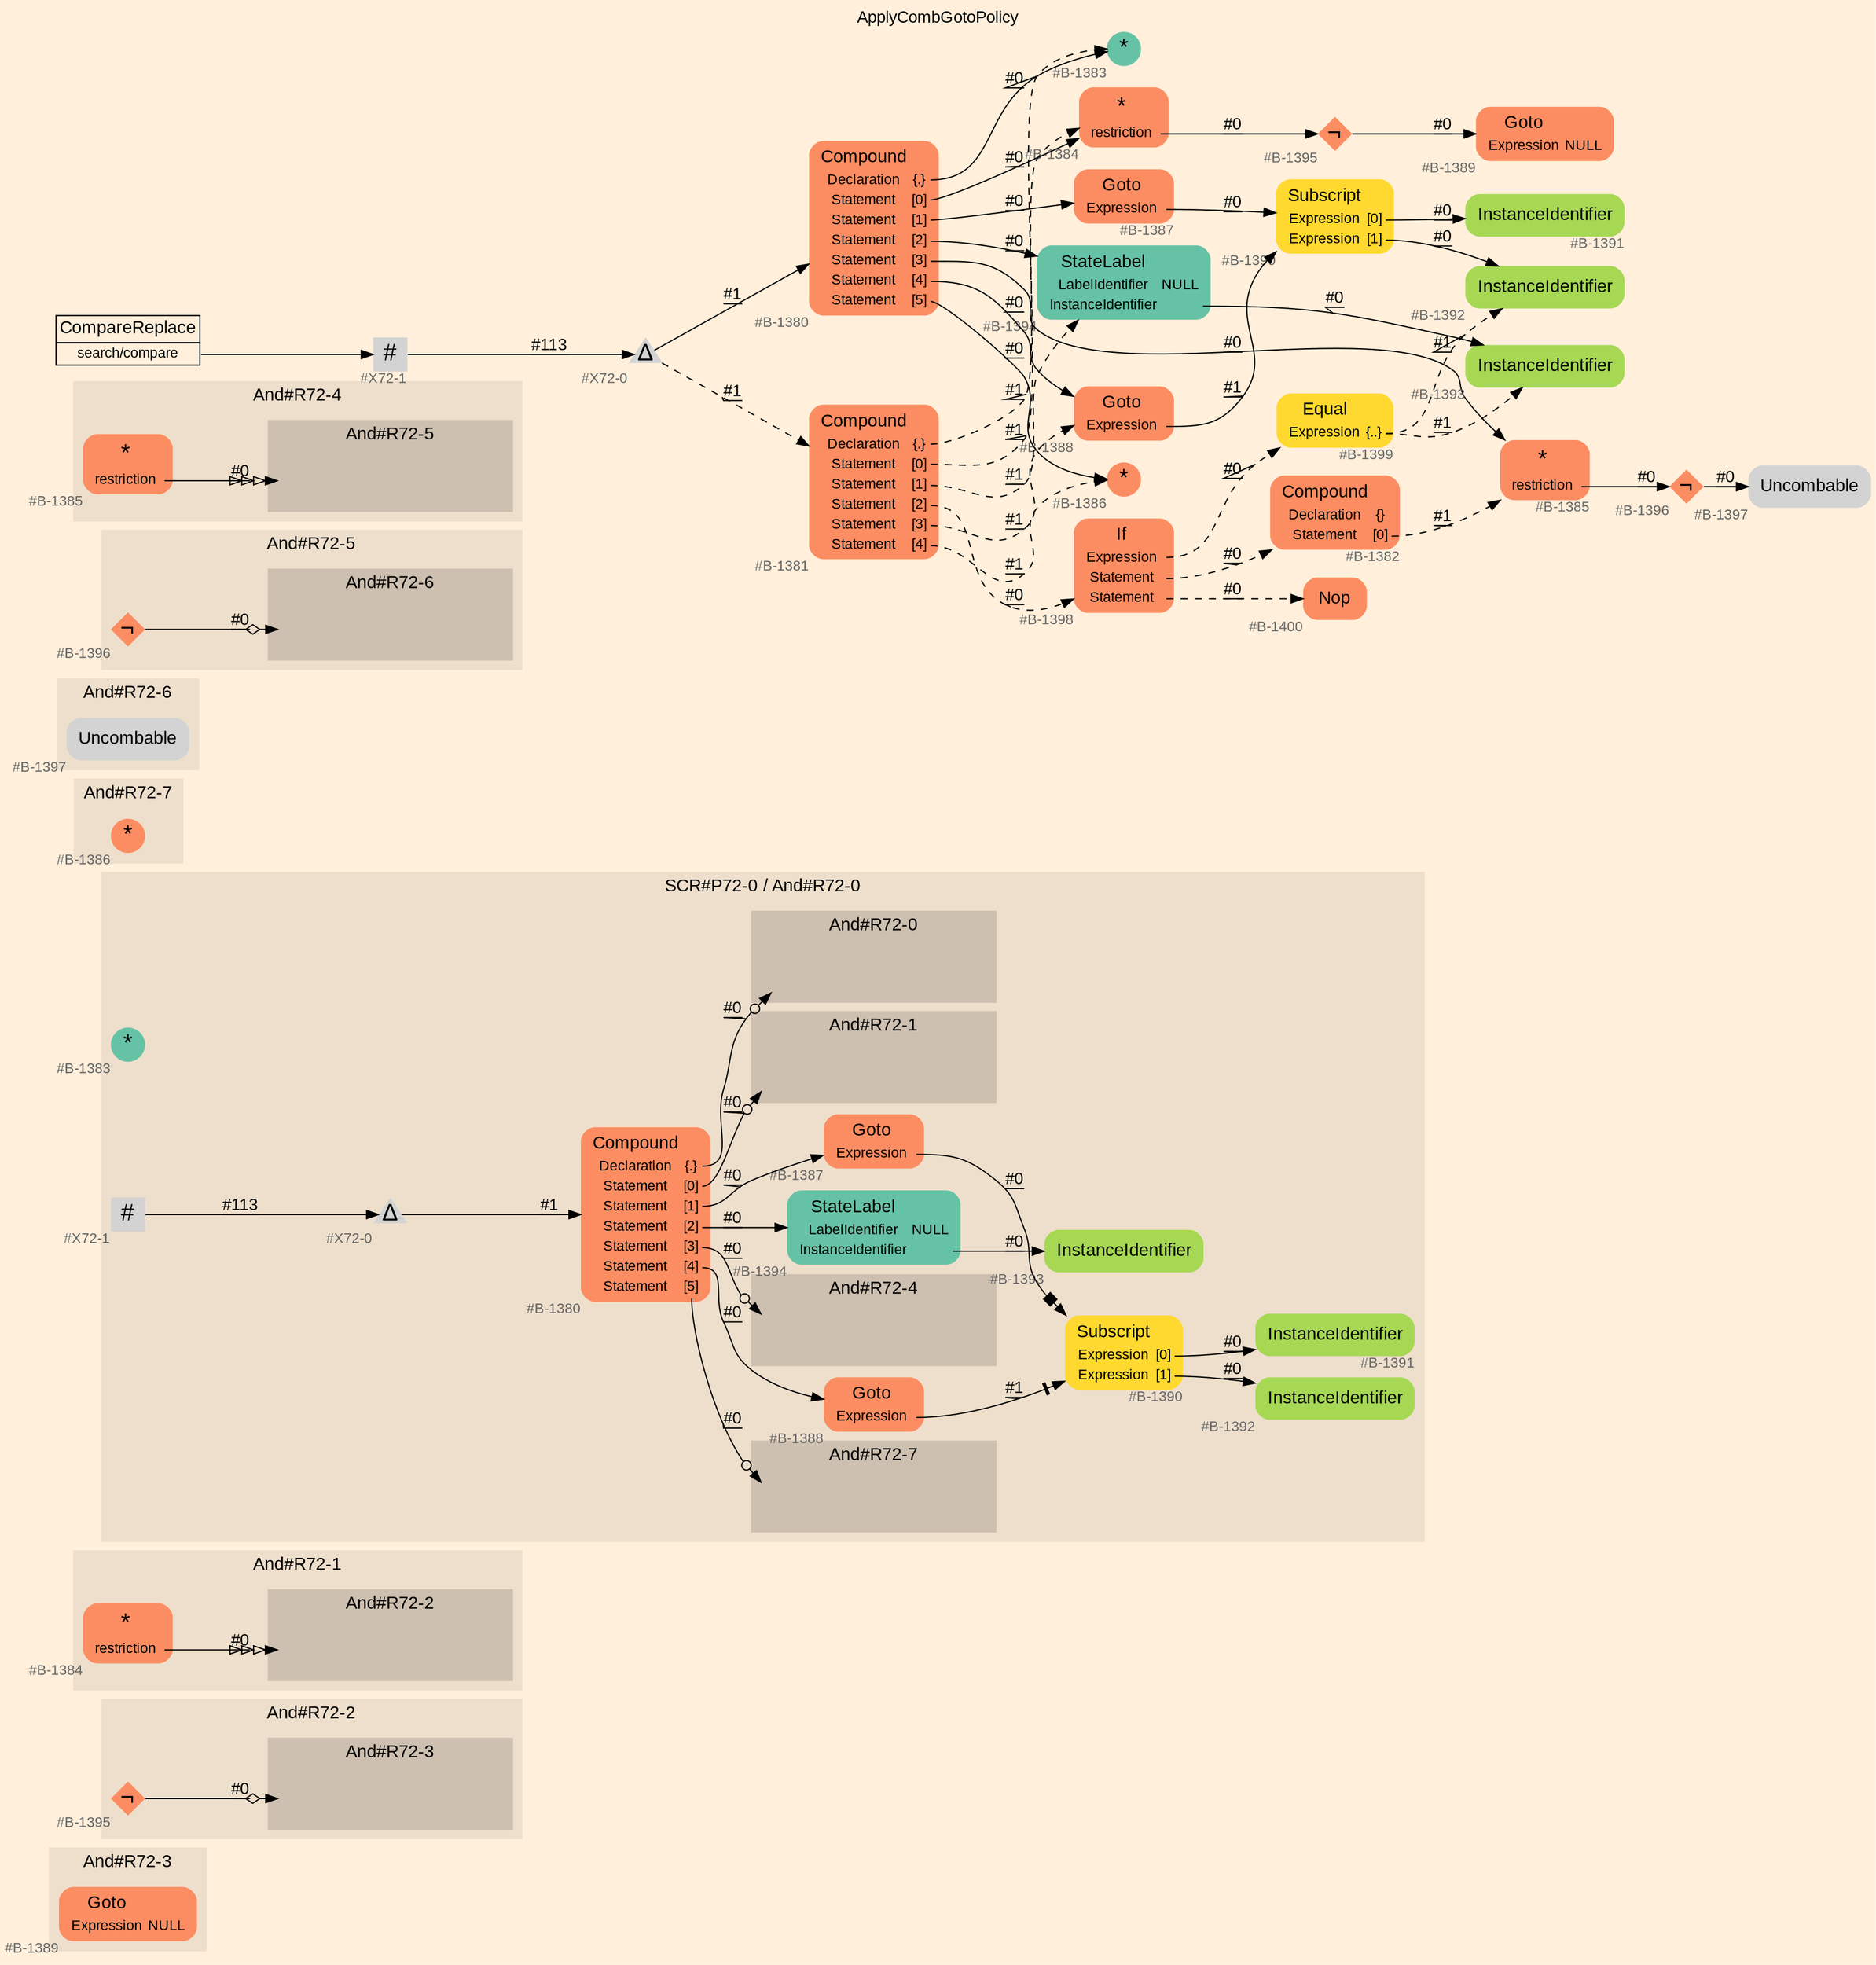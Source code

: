 digraph "ApplyCombGotoPolicy" {
label = "ApplyCombGotoPolicy"
labelloc = t
graph [
    rankdir = "LR"
    ranksep = 0.3
    bgcolor = antiquewhite1
    color = black
    fontcolor = black
    fontname = "Arial"
];
node [
    fontname = "Arial"
];
edge [
    fontname = "Arial"
];

// -------------------- figure And#R72-3 --------------------
// -------- region And#R72-3 ----------
subgraph "clusterAnd#R72-3" {
    label = "And#R72-3"
    style = "filled"
    color = antiquewhite2
    fontsize = "15"
    // -------- block And#R72-3/#B-1389 ----------
    "And#R72-3/#B-1389" [
        fillcolor = "/set28/2"
        xlabel = "#B-1389"
        fontsize = "12"
        fontcolor = grey40
        shape = "plaintext"
        label = <<TABLE BORDER="0" CELLBORDER="0" CELLSPACING="0">
         <TR><TD><FONT COLOR="black" POINT-SIZE="15">Goto</FONT></TD></TR>
         <TR><TD><FONT COLOR="black" POINT-SIZE="12">Expression</FONT></TD><TD PORT="port0"><FONT COLOR="black" POINT-SIZE="12">NULL</FONT></TD></TR>
        </TABLE>>
        style = "rounded,filled"
    ];
    
}


// -------------------- figure And#R72-2 --------------------
// -------- region And#R72-2 ----------
subgraph "clusterAnd#R72-2" {
    label = "And#R72-2"
    style = "filled"
    color = antiquewhite2
    fontsize = "15"
    // -------- block And#R72-2/#B-1395 ----------
    "And#R72-2/#B-1395" [
        fillcolor = "/set28/2"
        xlabel = "#B-1395"
        fontsize = "12"
        fontcolor = grey40
        shape = "diamond"
        label = <<FONT COLOR="black" POINT-SIZE="20">¬</FONT>>
        style = "filled"
        penwidth = 0.0
        fixedsize = true
        width = 0.4
        height = 0.4
    ];
    
    // -------- region And#R72-2/And#R72-3 ----------
    subgraph "clusterAnd#R72-2/And#R72-3" {
        label = "And#R72-3"
        style = "filled"
        color = antiquewhite3
        fontsize = "15"
        // -------- block And#R72-2/And#R72-3/#B-1389 ----------
        "And#R72-2/And#R72-3/#B-1389" [
            fillcolor = "/set28/2"
            xlabel = "#B-1389"
            fontsize = "12"
            fontcolor = grey40
            shape = "none"
            style = "invisible"
        ];
        
    }
    
}

"And#R72-2/#B-1395" -> "And#R72-2/And#R72-3/#B-1389" [
    arrowhead="normalnoneodiamond"
    label = "#0"
    decorate = true
    color = black
    fontcolor = black
];


// -------------------- figure And#R72-1 --------------------
// -------- region And#R72-1 ----------
subgraph "clusterAnd#R72-1" {
    label = "And#R72-1"
    style = "filled"
    color = antiquewhite2
    fontsize = "15"
    // -------- block And#R72-1/#B-1384 ----------
    "And#R72-1/#B-1384" [
        fillcolor = "/set28/2"
        xlabel = "#B-1384"
        fontsize = "12"
        fontcolor = grey40
        shape = "plaintext"
        label = <<TABLE BORDER="0" CELLBORDER="0" CELLSPACING="0">
         <TR><TD><FONT COLOR="black" POINT-SIZE="20">*</FONT></TD></TR>
         <TR><TD><FONT COLOR="black" POINT-SIZE="12">restriction</FONT></TD><TD PORT="port0"></TD></TR>
        </TABLE>>
        style = "rounded,filled"
    ];
    
    // -------- region And#R72-1/And#R72-2 ----------
    subgraph "clusterAnd#R72-1/And#R72-2" {
        label = "And#R72-2"
        style = "filled"
        color = antiquewhite3
        fontsize = "15"
        // -------- block And#R72-1/And#R72-2/#B-1395 ----------
        "And#R72-1/And#R72-2/#B-1395" [
            fillcolor = "/set28/2"
            xlabel = "#B-1395"
            fontsize = "12"
            fontcolor = grey40
            shape = "none"
            style = "invisible"
        ];
        
    }
    
}

"And#R72-1/#B-1384":port0 -> "And#R72-1/And#R72-2/#B-1395" [
    arrowhead="normalonormalonormalonormal"
    label = "#0"
    decorate = true
    color = black
    fontcolor = black
];


// -------------------- figure And#R72-0 --------------------
// -------- region And#R72-0 ----------
subgraph "clusterAnd#R72-0" {
    label = "And#R72-0"
    style = "filled"
    color = antiquewhite2
    fontsize = "15"
    // -------- block And#R72-0/#B-1383 ----------
    "And#R72-0/#B-1383" [
        fillcolor = "/set28/1"
        xlabel = "#B-1383"
        fontsize = "12"
        fontcolor = grey40
        shape = "circle"
        label = <<FONT COLOR="black" POINT-SIZE="20">*</FONT>>
        style = "filled"
        penwidth = 0.0
        fixedsize = true
        width = 0.4
        height = 0.4
    ];
    
}


// -------------------- figure And#R72-7 --------------------
// -------- region And#R72-7 ----------
subgraph "clusterAnd#R72-7" {
    label = "And#R72-7"
    style = "filled"
    color = antiquewhite2
    fontsize = "15"
    // -------- block And#R72-7/#B-1386 ----------
    "And#R72-7/#B-1386" [
        fillcolor = "/set28/2"
        xlabel = "#B-1386"
        fontsize = "12"
        fontcolor = grey40
        shape = "circle"
        label = <<FONT COLOR="black" POINT-SIZE="20">*</FONT>>
        style = "filled"
        penwidth = 0.0
        fixedsize = true
        width = 0.4
        height = 0.4
    ];
    
}


// -------------------- figure And#R72-6 --------------------
// -------- region And#R72-6 ----------
subgraph "clusterAnd#R72-6" {
    label = "And#R72-6"
    style = "filled"
    color = antiquewhite2
    fontsize = "15"
    // -------- block And#R72-6/#B-1397 ----------
    "And#R72-6/#B-1397" [
        xlabel = "#B-1397"
        fontsize = "12"
        fontcolor = grey40
        shape = "plaintext"
        label = <<TABLE BORDER="0" CELLBORDER="0" CELLSPACING="0">
         <TR><TD><FONT COLOR="black" POINT-SIZE="15">Uncombable</FONT></TD></TR>
        </TABLE>>
        style = "rounded,filled"
    ];
    
}


// -------------------- figure And#R72-5 --------------------
// -------- region And#R72-5 ----------
subgraph "clusterAnd#R72-5" {
    label = "And#R72-5"
    style = "filled"
    color = antiquewhite2
    fontsize = "15"
    // -------- block And#R72-5/#B-1396 ----------
    "And#R72-5/#B-1396" [
        fillcolor = "/set28/2"
        xlabel = "#B-1396"
        fontsize = "12"
        fontcolor = grey40
        shape = "diamond"
        label = <<FONT COLOR="black" POINT-SIZE="20">¬</FONT>>
        style = "filled"
        penwidth = 0.0
        fixedsize = true
        width = 0.4
        height = 0.4
    ];
    
    // -------- region And#R72-5/And#R72-6 ----------
    subgraph "clusterAnd#R72-5/And#R72-6" {
        label = "And#R72-6"
        style = "filled"
        color = antiquewhite3
        fontsize = "15"
        // -------- block And#R72-5/And#R72-6/#B-1397 ----------
        "And#R72-5/And#R72-6/#B-1397" [
            xlabel = "#B-1397"
            fontsize = "12"
            fontcolor = grey40
            shape = "none"
            style = "invisible"
        ];
        
    }
    
}

"And#R72-5/#B-1396" -> "And#R72-5/And#R72-6/#B-1397" [
    arrowhead="normalnoneodiamond"
    label = "#0"
    decorate = true
    color = black
    fontcolor = black
];


// -------------------- figure And#R72-4 --------------------
// -------- region And#R72-4 ----------
subgraph "clusterAnd#R72-4" {
    label = "And#R72-4"
    style = "filled"
    color = antiquewhite2
    fontsize = "15"
    // -------- block And#R72-4/#B-1385 ----------
    "And#R72-4/#B-1385" [
        fillcolor = "/set28/2"
        xlabel = "#B-1385"
        fontsize = "12"
        fontcolor = grey40
        shape = "plaintext"
        label = <<TABLE BORDER="0" CELLBORDER="0" CELLSPACING="0">
         <TR><TD><FONT COLOR="black" POINT-SIZE="20">*</FONT></TD></TR>
         <TR><TD><FONT COLOR="black" POINT-SIZE="12">restriction</FONT></TD><TD PORT="port0"></TD></TR>
        </TABLE>>
        style = "rounded,filled"
    ];
    
    // -------- region And#R72-4/And#R72-5 ----------
    subgraph "clusterAnd#R72-4/And#R72-5" {
        label = "And#R72-5"
        style = "filled"
        color = antiquewhite3
        fontsize = "15"
        // -------- block And#R72-4/And#R72-5/#B-1396 ----------
        "And#R72-4/And#R72-5/#B-1396" [
            fillcolor = "/set28/2"
            xlabel = "#B-1396"
            fontsize = "12"
            fontcolor = grey40
            shape = "none"
            style = "invisible"
        ];
        
    }
    
}

"And#R72-4/#B-1385":port0 -> "And#R72-4/And#R72-5/#B-1396" [
    arrowhead="normalonormalonormalonormal"
    label = "#0"
    decorate = true
    color = black
    fontcolor = black
];


// -------------------- figure And#R72-0 --------------------
// -------- region And#R72-0 ----------
subgraph "clusterAnd#R72-0" {
    label = "SCR#P72-0 / And#R72-0"
    style = "filled"
    color = antiquewhite2
    fontsize = "15"
    // -------- block And#R72-0/#B-1392 ----------
    "And#R72-0/#B-1392" [
        fillcolor = "/set28/5"
        xlabel = "#B-1392"
        fontsize = "12"
        fontcolor = grey40
        shape = "plaintext"
        label = <<TABLE BORDER="0" CELLBORDER="0" CELLSPACING="0">
         <TR><TD><FONT COLOR="black" POINT-SIZE="15">InstanceIdentifier</FONT></TD></TR>
        </TABLE>>
        style = "rounded,filled"
    ];
    
    // -------- block And#R72-0/#B-1391 ----------
    "And#R72-0/#B-1391" [
        fillcolor = "/set28/5"
        xlabel = "#B-1391"
        fontsize = "12"
        fontcolor = grey40
        shape = "plaintext"
        label = <<TABLE BORDER="0" CELLBORDER="0" CELLSPACING="0">
         <TR><TD><FONT COLOR="black" POINT-SIZE="15">InstanceIdentifier</FONT></TD></TR>
        </TABLE>>
        style = "rounded,filled"
    ];
    
    // -------- block And#R72-0/#B-1388 ----------
    "And#R72-0/#B-1388" [
        fillcolor = "/set28/2"
        xlabel = "#B-1388"
        fontsize = "12"
        fontcolor = grey40
        shape = "plaintext"
        label = <<TABLE BORDER="0" CELLBORDER="0" CELLSPACING="0">
         <TR><TD><FONT COLOR="black" POINT-SIZE="15">Goto</FONT></TD></TR>
         <TR><TD><FONT COLOR="black" POINT-SIZE="12">Expression</FONT></TD><TD PORT="port0"></TD></TR>
        </TABLE>>
        style = "rounded,filled"
    ];
    
    // -------- block And#R72-0/#X72-0 ----------
    "And#R72-0/#X72-0" [
        xlabel = "#X72-0"
        fontsize = "12"
        fontcolor = grey40
        shape = "triangle"
        label = <<FONT COLOR="black" POINT-SIZE="20">Δ</FONT>>
        style = "filled"
        penwidth = 0.0
        fixedsize = true
        width = 0.4
        height = 0.4
    ];
    
    // -------- block And#R72-0/#B-1380 ----------
    "And#R72-0/#B-1380" [
        fillcolor = "/set28/2"
        xlabel = "#B-1380"
        fontsize = "12"
        fontcolor = grey40
        shape = "plaintext"
        label = <<TABLE BORDER="0" CELLBORDER="0" CELLSPACING="0">
         <TR><TD><FONT COLOR="black" POINT-SIZE="15">Compound</FONT></TD></TR>
         <TR><TD><FONT COLOR="black" POINT-SIZE="12">Declaration</FONT></TD><TD PORT="port0"><FONT COLOR="black" POINT-SIZE="12">{.}</FONT></TD></TR>
         <TR><TD><FONT COLOR="black" POINT-SIZE="12">Statement</FONT></TD><TD PORT="port1"><FONT COLOR="black" POINT-SIZE="12">[0]</FONT></TD></TR>
         <TR><TD><FONT COLOR="black" POINT-SIZE="12">Statement</FONT></TD><TD PORT="port2"><FONT COLOR="black" POINT-SIZE="12">[1]</FONT></TD></TR>
         <TR><TD><FONT COLOR="black" POINT-SIZE="12">Statement</FONT></TD><TD PORT="port3"><FONT COLOR="black" POINT-SIZE="12">[2]</FONT></TD></TR>
         <TR><TD><FONT COLOR="black" POINT-SIZE="12">Statement</FONT></TD><TD PORT="port4"><FONT COLOR="black" POINT-SIZE="12">[3]</FONT></TD></TR>
         <TR><TD><FONT COLOR="black" POINT-SIZE="12">Statement</FONT></TD><TD PORT="port5"><FONT COLOR="black" POINT-SIZE="12">[4]</FONT></TD></TR>
         <TR><TD><FONT COLOR="black" POINT-SIZE="12">Statement</FONT></TD><TD PORT="port6"><FONT COLOR="black" POINT-SIZE="12">[5]</FONT></TD></TR>
        </TABLE>>
        style = "rounded,filled"
    ];
    
    // -------- block And#R72-0/#X72-1 ----------
    "And#R72-0/#X72-1" [
        xlabel = "#X72-1"
        fontsize = "12"
        fontcolor = grey40
        shape = "square"
        label = <<FONT COLOR="black" POINT-SIZE="20">#</FONT>>
        style = "filled"
        penwidth = 0.0
        fixedsize = true
        width = 0.4
        height = 0.4
    ];
    
    // -------- block And#R72-0/#B-1393 ----------
    "And#R72-0/#B-1393" [
        fillcolor = "/set28/5"
        xlabel = "#B-1393"
        fontsize = "12"
        fontcolor = grey40
        shape = "plaintext"
        label = <<TABLE BORDER="0" CELLBORDER="0" CELLSPACING="0">
         <TR><TD><FONT COLOR="black" POINT-SIZE="15">InstanceIdentifier</FONT></TD></TR>
        </TABLE>>
        style = "rounded,filled"
    ];
    
    // -------- block And#R72-0/#B-1394 ----------
    "And#R72-0/#B-1394" [
        fillcolor = "/set28/1"
        xlabel = "#B-1394"
        fontsize = "12"
        fontcolor = grey40
        shape = "plaintext"
        label = <<TABLE BORDER="0" CELLBORDER="0" CELLSPACING="0">
         <TR><TD><FONT COLOR="black" POINT-SIZE="15">StateLabel</FONT></TD></TR>
         <TR><TD><FONT COLOR="black" POINT-SIZE="12">LabelIdentifier</FONT></TD><TD PORT="port0"><FONT COLOR="black" POINT-SIZE="12">NULL</FONT></TD></TR>
         <TR><TD><FONT COLOR="black" POINT-SIZE="12">InstanceIdentifier</FONT></TD><TD PORT="port1"></TD></TR>
        </TABLE>>
        style = "rounded,filled"
    ];
    
    // -------- block And#R72-0/#B-1387 ----------
    "And#R72-0/#B-1387" [
        fillcolor = "/set28/2"
        xlabel = "#B-1387"
        fontsize = "12"
        fontcolor = grey40
        shape = "plaintext"
        label = <<TABLE BORDER="0" CELLBORDER="0" CELLSPACING="0">
         <TR><TD><FONT COLOR="black" POINT-SIZE="15">Goto</FONT></TD></TR>
         <TR><TD><FONT COLOR="black" POINT-SIZE="12">Expression</FONT></TD><TD PORT="port0"></TD></TR>
        </TABLE>>
        style = "rounded,filled"
    ];
    
    // -------- block And#R72-0/#B-1390 ----------
    "And#R72-0/#B-1390" [
        fillcolor = "/set28/6"
        xlabel = "#B-1390"
        fontsize = "12"
        fontcolor = grey40
        shape = "plaintext"
        label = <<TABLE BORDER="0" CELLBORDER="0" CELLSPACING="0">
         <TR><TD><FONT COLOR="black" POINT-SIZE="15">Subscript</FONT></TD></TR>
         <TR><TD><FONT COLOR="black" POINT-SIZE="12">Expression</FONT></TD><TD PORT="port0"><FONT COLOR="black" POINT-SIZE="12">[0]</FONT></TD></TR>
         <TR><TD><FONT COLOR="black" POINT-SIZE="12">Expression</FONT></TD><TD PORT="port1"><FONT COLOR="black" POINT-SIZE="12">[1]</FONT></TD></TR>
        </TABLE>>
        style = "rounded,filled"
    ];
    
    // -------- region And#R72-0/And#R72-0 ----------
    subgraph "clusterAnd#R72-0/And#R72-0" {
        label = "And#R72-0"
        style = "filled"
        color = antiquewhite3
        fontsize = "15"
        // -------- block And#R72-0/And#R72-0/#B-1383 ----------
        "And#R72-0/And#R72-0/#B-1383" [
            fillcolor = "/set28/1"
            xlabel = "#B-1383"
            fontsize = "12"
            fontcolor = grey40
            shape = "none"
            style = "invisible"
        ];
        
    }
    
    // -------- region And#R72-0/And#R72-1 ----------
    subgraph "clusterAnd#R72-0/And#R72-1" {
        label = "And#R72-1"
        style = "filled"
        color = antiquewhite3
        fontsize = "15"
        // -------- block And#R72-0/And#R72-1/#B-1384 ----------
        "And#R72-0/And#R72-1/#B-1384" [
            fillcolor = "/set28/2"
            xlabel = "#B-1384"
            fontsize = "12"
            fontcolor = grey40
            shape = "none"
            style = "invisible"
        ];
        
    }
    
    // -------- region And#R72-0/And#R72-4 ----------
    subgraph "clusterAnd#R72-0/And#R72-4" {
        label = "And#R72-4"
        style = "filled"
        color = antiquewhite3
        fontsize = "15"
        // -------- block And#R72-0/And#R72-4/#B-1385 ----------
        "And#R72-0/And#R72-4/#B-1385" [
            fillcolor = "/set28/2"
            xlabel = "#B-1385"
            fontsize = "12"
            fontcolor = grey40
            shape = "none"
            style = "invisible"
        ];
        
    }
    
    // -------- region And#R72-0/And#R72-7 ----------
    subgraph "clusterAnd#R72-0/And#R72-7" {
        label = "And#R72-7"
        style = "filled"
        color = antiquewhite3
        fontsize = "15"
        // -------- block And#R72-0/And#R72-7/#B-1386 ----------
        "And#R72-0/And#R72-7/#B-1386" [
            fillcolor = "/set28/2"
            xlabel = "#B-1386"
            fontsize = "12"
            fontcolor = grey40
            shape = "none"
            style = "invisible"
        ];
        
    }
    
}

"And#R72-0/#B-1388":port0 -> "And#R72-0/#B-1390" [
    arrowhead="normalnonetee"
    label = "#1"
    decorate = true
    color = black
    fontcolor = black
];

"And#R72-0/#X72-0" -> "And#R72-0/#B-1380" [
    label = "#1"
    decorate = true
    color = black
    fontcolor = black
];

"And#R72-0/#B-1380":port0 -> "And#R72-0/And#R72-0/#B-1383" [
    arrowhead="normalnoneodot"
    label = "#0"
    decorate = true
    color = black
    fontcolor = black
];

"And#R72-0/#B-1380":port1 -> "And#R72-0/And#R72-1/#B-1384" [
    arrowhead="normalnoneodot"
    label = "#0"
    decorate = true
    color = black
    fontcolor = black
];

"And#R72-0/#B-1380":port2 -> "And#R72-0/#B-1387" [
    label = "#0"
    decorate = true
    color = black
    fontcolor = black
];

"And#R72-0/#B-1380":port3 -> "And#R72-0/#B-1394" [
    label = "#0"
    decorate = true
    color = black
    fontcolor = black
];

"And#R72-0/#B-1380":port4 -> "And#R72-0/And#R72-4/#B-1385" [
    arrowhead="normalnoneodot"
    label = "#0"
    decorate = true
    color = black
    fontcolor = black
];

"And#R72-0/#B-1380":port5 -> "And#R72-0/#B-1388" [
    label = "#0"
    decorate = true
    color = black
    fontcolor = black
];

"And#R72-0/#B-1380":port6 -> "And#R72-0/And#R72-7/#B-1386" [
    arrowhead="normalnoneodot"
    label = "#0"
    decorate = true
    color = black
    fontcolor = black
];

"And#R72-0/#X72-1" -> "And#R72-0/#X72-0" [
    label = "#113"
    decorate = true
    color = black
    fontcolor = black
];

"And#R72-0/#B-1394":port1 -> "And#R72-0/#B-1393" [
    label = "#0"
    decorate = true
    color = black
    fontcolor = black
];

"And#R72-0/#B-1387":port0 -> "And#R72-0/#B-1390" [
    arrowhead="normalnonebox"
    label = "#0"
    decorate = true
    color = black
    fontcolor = black
];

"And#R72-0/#B-1390":port0 -> "And#R72-0/#B-1391" [
    label = "#0"
    decorate = true
    color = black
    fontcolor = black
];

"And#R72-0/#B-1390":port1 -> "And#R72-0/#B-1392" [
    label = "#0"
    decorate = true
    color = black
    fontcolor = black
];


// -------------------- transformation figure --------------------
// -------- block CR#X72-2 ----------
"CR#X72-2" [
    fillcolor = antiquewhite1
    fontsize = "12"
    fontcolor = grey40
    shape = "plaintext"
    label = <<TABLE BORDER="0" CELLBORDER="1" CELLSPACING="0">
     <TR><TD><FONT COLOR="black" POINT-SIZE="15">CompareReplace</FONT></TD></TR>
     <TR><TD PORT="port0"><FONT COLOR="black" POINT-SIZE="12">search/compare</FONT></TD></TR>
    </TABLE>>
    style = "filled"
    color = black
];

// -------- block #X72-1 ----------
"#X72-1" [
    xlabel = "#X72-1"
    fontsize = "12"
    fontcolor = grey40
    shape = "square"
    label = <<FONT COLOR="black" POINT-SIZE="20">#</FONT>>
    style = "filled"
    penwidth = 0.0
    fixedsize = true
    width = 0.4
    height = 0.4
];

// -------- block #X72-0 ----------
"#X72-0" [
    xlabel = "#X72-0"
    fontsize = "12"
    fontcolor = grey40
    shape = "triangle"
    label = <<FONT COLOR="black" POINT-SIZE="20">Δ</FONT>>
    style = "filled"
    penwidth = 0.0
    fixedsize = true
    width = 0.4
    height = 0.4
];

// -------- block #B-1380 ----------
"#B-1380" [
    fillcolor = "/set28/2"
    xlabel = "#B-1380"
    fontsize = "12"
    fontcolor = grey40
    shape = "plaintext"
    label = <<TABLE BORDER="0" CELLBORDER="0" CELLSPACING="0">
     <TR><TD><FONT COLOR="black" POINT-SIZE="15">Compound</FONT></TD></TR>
     <TR><TD><FONT COLOR="black" POINT-SIZE="12">Declaration</FONT></TD><TD PORT="port0"><FONT COLOR="black" POINT-SIZE="12">{.}</FONT></TD></TR>
     <TR><TD><FONT COLOR="black" POINT-SIZE="12">Statement</FONT></TD><TD PORT="port1"><FONT COLOR="black" POINT-SIZE="12">[0]</FONT></TD></TR>
     <TR><TD><FONT COLOR="black" POINT-SIZE="12">Statement</FONT></TD><TD PORT="port2"><FONT COLOR="black" POINT-SIZE="12">[1]</FONT></TD></TR>
     <TR><TD><FONT COLOR="black" POINT-SIZE="12">Statement</FONT></TD><TD PORT="port3"><FONT COLOR="black" POINT-SIZE="12">[2]</FONT></TD></TR>
     <TR><TD><FONT COLOR="black" POINT-SIZE="12">Statement</FONT></TD><TD PORT="port4"><FONT COLOR="black" POINT-SIZE="12">[3]</FONT></TD></TR>
     <TR><TD><FONT COLOR="black" POINT-SIZE="12">Statement</FONT></TD><TD PORT="port5"><FONT COLOR="black" POINT-SIZE="12">[4]</FONT></TD></TR>
     <TR><TD><FONT COLOR="black" POINT-SIZE="12">Statement</FONT></TD><TD PORT="port6"><FONT COLOR="black" POINT-SIZE="12">[5]</FONT></TD></TR>
    </TABLE>>
    style = "rounded,filled"
];

// -------- block #B-1383 ----------
"#B-1383" [
    fillcolor = "/set28/1"
    xlabel = "#B-1383"
    fontsize = "12"
    fontcolor = grey40
    shape = "circle"
    label = <<FONT COLOR="black" POINT-SIZE="20">*</FONT>>
    style = "filled"
    penwidth = 0.0
    fixedsize = true
    width = 0.4
    height = 0.4
];

// -------- block #B-1384 ----------
"#B-1384" [
    fillcolor = "/set28/2"
    xlabel = "#B-1384"
    fontsize = "12"
    fontcolor = grey40
    shape = "plaintext"
    label = <<TABLE BORDER="0" CELLBORDER="0" CELLSPACING="0">
     <TR><TD><FONT COLOR="black" POINT-SIZE="20">*</FONT></TD></TR>
     <TR><TD><FONT COLOR="black" POINT-SIZE="12">restriction</FONT></TD><TD PORT="port0"></TD></TR>
    </TABLE>>
    style = "rounded,filled"
];

// -------- block #B-1395 ----------
"#B-1395" [
    fillcolor = "/set28/2"
    xlabel = "#B-1395"
    fontsize = "12"
    fontcolor = grey40
    shape = "diamond"
    label = <<FONT COLOR="black" POINT-SIZE="20">¬</FONT>>
    style = "filled"
    penwidth = 0.0
    fixedsize = true
    width = 0.4
    height = 0.4
];

// -------- block #B-1389 ----------
"#B-1389" [
    fillcolor = "/set28/2"
    xlabel = "#B-1389"
    fontsize = "12"
    fontcolor = grey40
    shape = "plaintext"
    label = <<TABLE BORDER="0" CELLBORDER="0" CELLSPACING="0">
     <TR><TD><FONT COLOR="black" POINT-SIZE="15">Goto</FONT></TD></TR>
     <TR><TD><FONT COLOR="black" POINT-SIZE="12">Expression</FONT></TD><TD PORT="port0"><FONT COLOR="black" POINT-SIZE="12">NULL</FONT></TD></TR>
    </TABLE>>
    style = "rounded,filled"
];

// -------- block #B-1387 ----------
"#B-1387" [
    fillcolor = "/set28/2"
    xlabel = "#B-1387"
    fontsize = "12"
    fontcolor = grey40
    shape = "plaintext"
    label = <<TABLE BORDER="0" CELLBORDER="0" CELLSPACING="0">
     <TR><TD><FONT COLOR="black" POINT-SIZE="15">Goto</FONT></TD></TR>
     <TR><TD><FONT COLOR="black" POINT-SIZE="12">Expression</FONT></TD><TD PORT="port0"></TD></TR>
    </TABLE>>
    style = "rounded,filled"
];

// -------- block #B-1390 ----------
"#B-1390" [
    fillcolor = "/set28/6"
    xlabel = "#B-1390"
    fontsize = "12"
    fontcolor = grey40
    shape = "plaintext"
    label = <<TABLE BORDER="0" CELLBORDER="0" CELLSPACING="0">
     <TR><TD><FONT COLOR="black" POINT-SIZE="15">Subscript</FONT></TD></TR>
     <TR><TD><FONT COLOR="black" POINT-SIZE="12">Expression</FONT></TD><TD PORT="port0"><FONT COLOR="black" POINT-SIZE="12">[0]</FONT></TD></TR>
     <TR><TD><FONT COLOR="black" POINT-SIZE="12">Expression</FONT></TD><TD PORT="port1"><FONT COLOR="black" POINT-SIZE="12">[1]</FONT></TD></TR>
    </TABLE>>
    style = "rounded,filled"
];

// -------- block #B-1391 ----------
"#B-1391" [
    fillcolor = "/set28/5"
    xlabel = "#B-1391"
    fontsize = "12"
    fontcolor = grey40
    shape = "plaintext"
    label = <<TABLE BORDER="0" CELLBORDER="0" CELLSPACING="0">
     <TR><TD><FONT COLOR="black" POINT-SIZE="15">InstanceIdentifier</FONT></TD></TR>
    </TABLE>>
    style = "rounded,filled"
];

// -------- block #B-1392 ----------
"#B-1392" [
    fillcolor = "/set28/5"
    xlabel = "#B-1392"
    fontsize = "12"
    fontcolor = grey40
    shape = "plaintext"
    label = <<TABLE BORDER="0" CELLBORDER="0" CELLSPACING="0">
     <TR><TD><FONT COLOR="black" POINT-SIZE="15">InstanceIdentifier</FONT></TD></TR>
    </TABLE>>
    style = "rounded,filled"
];

// -------- block #B-1394 ----------
"#B-1394" [
    fillcolor = "/set28/1"
    xlabel = "#B-1394"
    fontsize = "12"
    fontcolor = grey40
    shape = "plaintext"
    label = <<TABLE BORDER="0" CELLBORDER="0" CELLSPACING="0">
     <TR><TD><FONT COLOR="black" POINT-SIZE="15">StateLabel</FONT></TD></TR>
     <TR><TD><FONT COLOR="black" POINT-SIZE="12">LabelIdentifier</FONT></TD><TD PORT="port0"><FONT COLOR="black" POINT-SIZE="12">NULL</FONT></TD></TR>
     <TR><TD><FONT COLOR="black" POINT-SIZE="12">InstanceIdentifier</FONT></TD><TD PORT="port1"></TD></TR>
    </TABLE>>
    style = "rounded,filled"
];

// -------- block #B-1393 ----------
"#B-1393" [
    fillcolor = "/set28/5"
    xlabel = "#B-1393"
    fontsize = "12"
    fontcolor = grey40
    shape = "plaintext"
    label = <<TABLE BORDER="0" CELLBORDER="0" CELLSPACING="0">
     <TR><TD><FONT COLOR="black" POINT-SIZE="15">InstanceIdentifier</FONT></TD></TR>
    </TABLE>>
    style = "rounded,filled"
];

// -------- block #B-1385 ----------
"#B-1385" [
    fillcolor = "/set28/2"
    xlabel = "#B-1385"
    fontsize = "12"
    fontcolor = grey40
    shape = "plaintext"
    label = <<TABLE BORDER="0" CELLBORDER="0" CELLSPACING="0">
     <TR><TD><FONT COLOR="black" POINT-SIZE="20">*</FONT></TD></TR>
     <TR><TD><FONT COLOR="black" POINT-SIZE="12">restriction</FONT></TD><TD PORT="port0"></TD></TR>
    </TABLE>>
    style = "rounded,filled"
];

// -------- block #B-1396 ----------
"#B-1396" [
    fillcolor = "/set28/2"
    xlabel = "#B-1396"
    fontsize = "12"
    fontcolor = grey40
    shape = "diamond"
    label = <<FONT COLOR="black" POINT-SIZE="20">¬</FONT>>
    style = "filled"
    penwidth = 0.0
    fixedsize = true
    width = 0.4
    height = 0.4
];

// -------- block #B-1397 ----------
"#B-1397" [
    xlabel = "#B-1397"
    fontsize = "12"
    fontcolor = grey40
    shape = "plaintext"
    label = <<TABLE BORDER="0" CELLBORDER="0" CELLSPACING="0">
     <TR><TD><FONT COLOR="black" POINT-SIZE="15">Uncombable</FONT></TD></TR>
    </TABLE>>
    style = "rounded,filled"
];

// -------- block #B-1388 ----------
"#B-1388" [
    fillcolor = "/set28/2"
    xlabel = "#B-1388"
    fontsize = "12"
    fontcolor = grey40
    shape = "plaintext"
    label = <<TABLE BORDER="0" CELLBORDER="0" CELLSPACING="0">
     <TR><TD><FONT COLOR="black" POINT-SIZE="15">Goto</FONT></TD></TR>
     <TR><TD><FONT COLOR="black" POINT-SIZE="12">Expression</FONT></TD><TD PORT="port0"></TD></TR>
    </TABLE>>
    style = "rounded,filled"
];

// -------- block #B-1386 ----------
"#B-1386" [
    fillcolor = "/set28/2"
    xlabel = "#B-1386"
    fontsize = "12"
    fontcolor = grey40
    shape = "circle"
    label = <<FONT COLOR="black" POINT-SIZE="20">*</FONT>>
    style = "filled"
    penwidth = 0.0
    fixedsize = true
    width = 0.4
    height = 0.4
];

// -------- block #B-1381 ----------
"#B-1381" [
    fillcolor = "/set28/2"
    xlabel = "#B-1381"
    fontsize = "12"
    fontcolor = grey40
    shape = "plaintext"
    label = <<TABLE BORDER="0" CELLBORDER="0" CELLSPACING="0">
     <TR><TD><FONT COLOR="black" POINT-SIZE="15">Compound</FONT></TD></TR>
     <TR><TD><FONT COLOR="black" POINT-SIZE="12">Declaration</FONT></TD><TD PORT="port0"><FONT COLOR="black" POINT-SIZE="12">{.}</FONT></TD></TR>
     <TR><TD><FONT COLOR="black" POINT-SIZE="12">Statement</FONT></TD><TD PORT="port1"><FONT COLOR="black" POINT-SIZE="12">[0]</FONT></TD></TR>
     <TR><TD><FONT COLOR="black" POINT-SIZE="12">Statement</FONT></TD><TD PORT="port2"><FONT COLOR="black" POINT-SIZE="12">[1]</FONT></TD></TR>
     <TR><TD><FONT COLOR="black" POINT-SIZE="12">Statement</FONT></TD><TD PORT="port3"><FONT COLOR="black" POINT-SIZE="12">[2]</FONT></TD></TR>
     <TR><TD><FONT COLOR="black" POINT-SIZE="12">Statement</FONT></TD><TD PORT="port4"><FONT COLOR="black" POINT-SIZE="12">[3]</FONT></TD></TR>
     <TR><TD><FONT COLOR="black" POINT-SIZE="12">Statement</FONT></TD><TD PORT="port5"><FONT COLOR="black" POINT-SIZE="12">[4]</FONT></TD></TR>
    </TABLE>>
    style = "rounded,filled"
];

// -------- block #B-1398 ----------
"#B-1398" [
    fillcolor = "/set28/2"
    xlabel = "#B-1398"
    fontsize = "12"
    fontcolor = grey40
    shape = "plaintext"
    label = <<TABLE BORDER="0" CELLBORDER="0" CELLSPACING="0">
     <TR><TD><FONT COLOR="black" POINT-SIZE="15">If</FONT></TD></TR>
     <TR><TD><FONT COLOR="black" POINT-SIZE="12">Expression</FONT></TD><TD PORT="port0"></TD></TR>
     <TR><TD><FONT COLOR="black" POINT-SIZE="12">Statement</FONT></TD><TD PORT="port1"></TD></TR>
     <TR><TD><FONT COLOR="black" POINT-SIZE="12">Statement</FONT></TD><TD PORT="port2"></TD></TR>
    </TABLE>>
    style = "rounded,filled"
];

// -------- block #B-1399 ----------
"#B-1399" [
    fillcolor = "/set28/6"
    xlabel = "#B-1399"
    fontsize = "12"
    fontcolor = grey40
    shape = "plaintext"
    label = <<TABLE BORDER="0" CELLBORDER="0" CELLSPACING="0">
     <TR><TD><FONT COLOR="black" POINT-SIZE="15">Equal</FONT></TD></TR>
     <TR><TD><FONT COLOR="black" POINT-SIZE="12">Expression</FONT></TD><TD PORT="port0"><FONT COLOR="black" POINT-SIZE="12">{..}</FONT></TD></TR>
    </TABLE>>
    style = "rounded,filled"
];

// -------- block #B-1382 ----------
"#B-1382" [
    fillcolor = "/set28/2"
    xlabel = "#B-1382"
    fontsize = "12"
    fontcolor = grey40
    shape = "plaintext"
    label = <<TABLE BORDER="0" CELLBORDER="0" CELLSPACING="0">
     <TR><TD><FONT COLOR="black" POINT-SIZE="15">Compound</FONT></TD></TR>
     <TR><TD><FONT COLOR="black" POINT-SIZE="12">Declaration</FONT></TD><TD PORT="port0"><FONT COLOR="black" POINT-SIZE="12">{}</FONT></TD></TR>
     <TR><TD><FONT COLOR="black" POINT-SIZE="12">Statement</FONT></TD><TD PORT="port1"><FONT COLOR="black" POINT-SIZE="12">[0]</FONT></TD></TR>
    </TABLE>>
    style = "rounded,filled"
];

// -------- block #B-1400 ----------
"#B-1400" [
    fillcolor = "/set28/2"
    xlabel = "#B-1400"
    fontsize = "12"
    fontcolor = grey40
    shape = "plaintext"
    label = <<TABLE BORDER="0" CELLBORDER="0" CELLSPACING="0">
     <TR><TD><FONT COLOR="black" POINT-SIZE="15">Nop</FONT></TD></TR>
    </TABLE>>
    style = "rounded,filled"
];

"CR#X72-2":port0 -> "#X72-1" [
    label = ""
    decorate = true
    color = black
    fontcolor = black
];

"#X72-1" -> "#X72-0" [
    label = "#113"
    decorate = true
    color = black
    fontcolor = black
];

"#X72-0" -> "#B-1380" [
    label = "#1"
    decorate = true
    color = black
    fontcolor = black
];

"#X72-0" -> "#B-1381" [
    style="dashed"
    label = "#1"
    decorate = true
    color = black
    fontcolor = black
];

"#B-1380":port0 -> "#B-1383" [
    label = "#0"
    decorate = true
    color = black
    fontcolor = black
];

"#B-1380":port1 -> "#B-1384" [
    label = "#0"
    decorate = true
    color = black
    fontcolor = black
];

"#B-1380":port2 -> "#B-1387" [
    label = "#0"
    decorate = true
    color = black
    fontcolor = black
];

"#B-1380":port3 -> "#B-1394" [
    label = "#0"
    decorate = true
    color = black
    fontcolor = black
];

"#B-1380":port4 -> "#B-1385" [
    label = "#0"
    decorate = true
    color = black
    fontcolor = black
];

"#B-1380":port5 -> "#B-1388" [
    label = "#0"
    decorate = true
    color = black
    fontcolor = black
];

"#B-1380":port6 -> "#B-1386" [
    label = "#0"
    decorate = true
    color = black
    fontcolor = black
];

"#B-1384":port0 -> "#B-1395" [
    label = "#0"
    decorate = true
    color = black
    fontcolor = black
];

"#B-1395" -> "#B-1389" [
    label = "#0"
    decorate = true
    color = black
    fontcolor = black
];

"#B-1387":port0 -> "#B-1390" [
    label = "#0"
    decorate = true
    color = black
    fontcolor = black
];

"#B-1390":port0 -> "#B-1391" [
    label = "#0"
    decorate = true
    color = black
    fontcolor = black
];

"#B-1390":port1 -> "#B-1392" [
    label = "#0"
    decorate = true
    color = black
    fontcolor = black
];

"#B-1394":port1 -> "#B-1393" [
    label = "#0"
    decorate = true
    color = black
    fontcolor = black
];

"#B-1385":port0 -> "#B-1396" [
    label = "#0"
    decorate = true
    color = black
    fontcolor = black
];

"#B-1396" -> "#B-1397" [
    label = "#0"
    decorate = true
    color = black
    fontcolor = black
];

"#B-1388":port0 -> "#B-1390" [
    label = "#1"
    decorate = true
    color = black
    fontcolor = black
];

"#B-1381":port0 -> "#B-1383" [
    style="dashed"
    label = "#1"
    decorate = true
    color = black
    fontcolor = black
];

"#B-1381":port1 -> "#B-1384" [
    style="dashed"
    label = "#1"
    decorate = true
    color = black
    fontcolor = black
];

"#B-1381":port2 -> "#B-1394" [
    style="dashed"
    label = "#1"
    decorate = true
    color = black
    fontcolor = black
];

"#B-1381":port3 -> "#B-1398" [
    style="dashed"
    label = "#0"
    decorate = true
    color = black
    fontcolor = black
];

"#B-1381":port4 -> "#B-1388" [
    style="dashed"
    label = "#1"
    decorate = true
    color = black
    fontcolor = black
];

"#B-1381":port5 -> "#B-1386" [
    style="dashed"
    label = "#1"
    decorate = true
    color = black
    fontcolor = black
];

"#B-1398":port0 -> "#B-1399" [
    style="dashed"
    label = "#0"
    decorate = true
    color = black
    fontcolor = black
];

"#B-1398":port1 -> "#B-1382" [
    style="dashed"
    label = "#0"
    decorate = true
    color = black
    fontcolor = black
];

"#B-1398":port2 -> "#B-1400" [
    style="dashed"
    label = "#0"
    decorate = true
    color = black
    fontcolor = black
];

"#B-1399":port0 -> "#B-1392" [
    style="dashed"
    label = "#1"
    decorate = true
    color = black
    fontcolor = black
];

"#B-1399":port0 -> "#B-1393" [
    style="dashed"
    label = "#1"
    decorate = true
    color = black
    fontcolor = black
];

"#B-1382":port1 -> "#B-1385" [
    style="dashed"
    label = "#1"
    decorate = true
    color = black
    fontcolor = black
];


}
